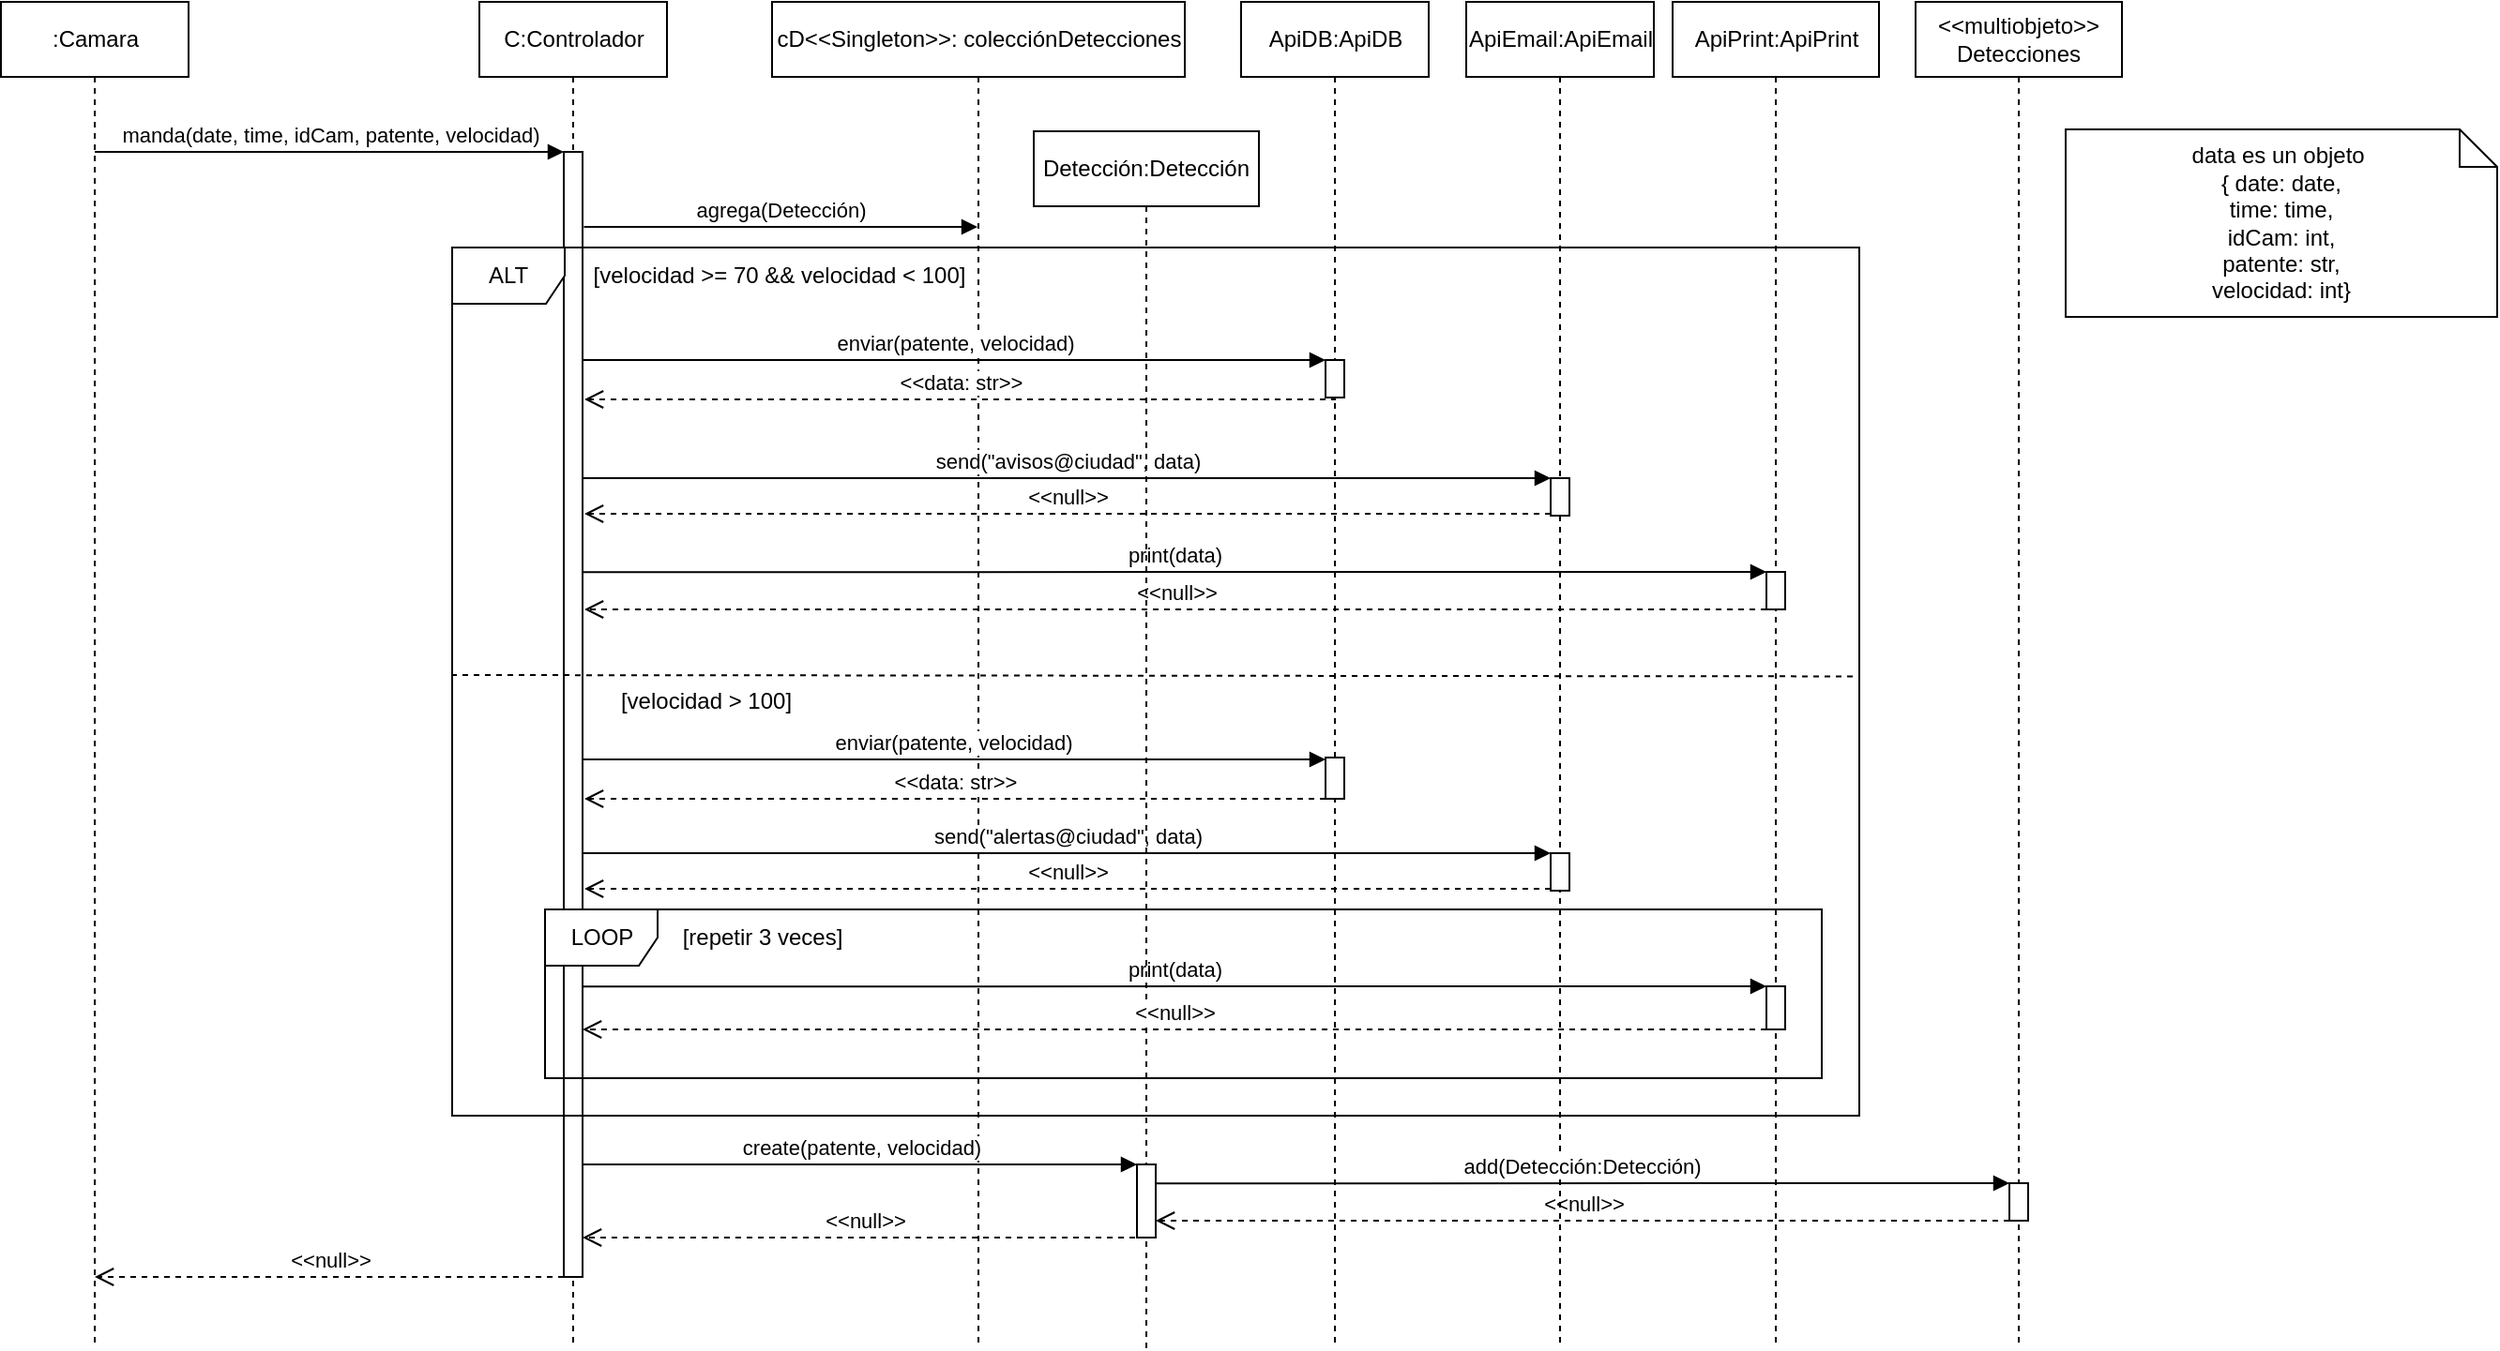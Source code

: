 <mxfile version="22.1.0" type="device">
  <diagram name="Page-1" id="2YBvvXClWsGukQMizWep">
    <mxGraphModel dx="1110" dy="-673" grid="1" gridSize="10" guides="1" tooltips="1" connect="1" arrows="1" fold="1" page="1" pageScale="1" pageWidth="850" pageHeight="1100" math="0" shadow="0">
      <root>
        <mxCell id="0" />
        <mxCell id="1" parent="0" />
        <mxCell id="GiLnQwnksvuaZxbAcod8-1" value=":Camara" style="shape=umlLifeline;perimeter=lifelinePerimeter;whiteSpace=wrap;html=1;container=0;dropTarget=0;collapsible=0;recursiveResize=0;outlineConnect=0;portConstraint=eastwest;newEdgeStyle={&quot;edgeStyle&quot;:&quot;elbowEdgeStyle&quot;,&quot;elbow&quot;:&quot;vertical&quot;,&quot;curved&quot;:0,&quot;rounded&quot;:0};" parent="1" vertex="1">
          <mxGeometry x="59.5" y="1242" width="100" height="718" as="geometry" />
        </mxCell>
        <mxCell id="GiLnQwnksvuaZxbAcod8-2" value="C:Controlador" style="shape=umlLifeline;perimeter=lifelinePerimeter;whiteSpace=wrap;html=1;container=0;dropTarget=0;collapsible=0;recursiveResize=0;outlineConnect=0;portConstraint=eastwest;newEdgeStyle={&quot;edgeStyle&quot;:&quot;elbowEdgeStyle&quot;,&quot;elbow&quot;:&quot;vertical&quot;,&quot;curved&quot;:0,&quot;rounded&quot;:0};" parent="1" vertex="1">
          <mxGeometry x="314.5" y="1242" width="100" height="718" as="geometry" />
        </mxCell>
        <mxCell id="GiLnQwnksvuaZxbAcod8-3" value="" style="html=1;points=[];perimeter=orthogonalPerimeter;outlineConnect=0;targetShapes=umlLifeline;portConstraint=eastwest;newEdgeStyle={&quot;edgeStyle&quot;:&quot;elbowEdgeStyle&quot;,&quot;elbow&quot;:&quot;vertical&quot;,&quot;curved&quot;:0,&quot;rounded&quot;:0};" parent="GiLnQwnksvuaZxbAcod8-2" vertex="1">
          <mxGeometry x="45" y="80" width="10" height="600" as="geometry" />
        </mxCell>
        <mxCell id="GiLnQwnksvuaZxbAcod8-4" value="manda(date, time, idCam, patente, velocidad)" style="html=1;verticalAlign=bottom;endArrow=block;edgeStyle=elbowEdgeStyle;elbow=vertical;curved=0;rounded=0;" parent="1" source="GiLnQwnksvuaZxbAcod8-1" target="GiLnQwnksvuaZxbAcod8-3" edge="1">
          <mxGeometry relative="1" as="geometry">
            <mxPoint x="155.5" y="1322" as="sourcePoint" />
            <Array as="points">
              <mxPoint x="240.5" y="1322" />
            </Array>
          </mxGeometry>
        </mxCell>
        <mxCell id="GiLnQwnksvuaZxbAcod8-5" value="&amp;lt;&amp;lt;null&amp;gt;&amp;gt;" style="html=1;verticalAlign=bottom;endArrow=open;dashed=1;endSize=8;edgeStyle=elbowEdgeStyle;elbow=vertical;curved=0;rounded=0;" parent="1" target="GiLnQwnksvuaZxbAcod8-1" edge="1">
          <mxGeometry relative="1" as="geometry">
            <mxPoint x="150.5" y="1922" as="targetPoint" />
            <Array as="points">
              <mxPoint x="245.5" y="1922" />
            </Array>
            <mxPoint x="359.5" y="1922" as="sourcePoint" />
          </mxGeometry>
        </mxCell>
        <mxCell id="GiLnQwnksvuaZxbAcod8-6" value="cD&amp;lt;&amp;lt;Singleton&amp;gt;&amp;gt;: colecciónDetecciones" style="shape=umlLifeline;perimeter=lifelinePerimeter;whiteSpace=wrap;html=1;container=0;dropTarget=0;collapsible=0;recursiveResize=0;outlineConnect=0;portConstraint=eastwest;newEdgeStyle={&quot;edgeStyle&quot;:&quot;elbowEdgeStyle&quot;,&quot;elbow&quot;:&quot;vertical&quot;,&quot;curved&quot;:0,&quot;rounded&quot;:0};" parent="1" vertex="1">
          <mxGeometry x="470.5" y="1242" width="220" height="718" as="geometry" />
        </mxCell>
        <mxCell id="GiLnQwnksvuaZxbAcod8-8" value="ApiPrint:ApiPrint" style="shape=umlLifeline;perimeter=lifelinePerimeter;whiteSpace=wrap;html=1;container=0;dropTarget=0;collapsible=0;recursiveResize=0;outlineConnect=0;portConstraint=eastwest;newEdgeStyle={&quot;edgeStyle&quot;:&quot;elbowEdgeStyle&quot;,&quot;elbow&quot;:&quot;vertical&quot;,&quot;curved&quot;:0,&quot;rounded&quot;:0};" parent="1" vertex="1">
          <mxGeometry x="950.5" y="1242" width="110" height="718" as="geometry" />
        </mxCell>
        <mxCell id="GiLnQwnksvuaZxbAcod8-9" value="" style="html=1;points=[];perimeter=orthogonalPerimeter;outlineConnect=0;targetShapes=umlLifeline;portConstraint=eastwest;newEdgeStyle={&quot;edgeStyle&quot;:&quot;elbowEdgeStyle&quot;,&quot;elbow&quot;:&quot;vertical&quot;,&quot;curved&quot;:0,&quot;rounded&quot;:0};" parent="GiLnQwnksvuaZxbAcod8-8" vertex="1">
          <mxGeometry x="50" y="525" width="10" height="23" as="geometry" />
        </mxCell>
        <mxCell id="GiLnQwnksvuaZxbAcod8-10" value="enviar(patente, velocidad)" style="html=1;verticalAlign=bottom;endArrow=block;edgeStyle=elbowEdgeStyle;elbow=vertical;curved=0;rounded=0;" parent="1" target="GiLnQwnksvuaZxbAcod8-33" edge="1">
          <mxGeometry relative="1" as="geometry">
            <mxPoint x="369.5" y="1433" as="sourcePoint" />
            <Array as="points">
              <mxPoint x="459.5" y="1433" />
            </Array>
            <mxPoint x="759.5" y="1433" as="targetPoint" />
          </mxGeometry>
        </mxCell>
        <mxCell id="GiLnQwnksvuaZxbAcod8-11" value="&amp;lt;&amp;lt;data: str&amp;gt;&amp;gt;" style="html=1;verticalAlign=bottom;endArrow=open;dashed=1;endSize=8;edgeStyle=elbowEdgeStyle;elbow=vertical;curved=0;rounded=0;" parent="1" source="GiLnQwnksvuaZxbAcod8-33" edge="1">
          <mxGeometry x="0.002" relative="1" as="geometry">
            <mxPoint x="370.5" y="1454" as="targetPoint" />
            <Array as="points">
              <mxPoint x="469.5" y="1454" />
            </Array>
            <mxPoint x="580.5" y="1454" as="sourcePoint" />
            <mxPoint as="offset" />
          </mxGeometry>
        </mxCell>
        <mxCell id="GiLnQwnksvuaZxbAcod8-12" value="[velocidad &amp;gt;= 70 &amp;amp;&amp;amp; velocidad &amp;lt; 100]" style="text;html=1;align=center;verticalAlign=middle;resizable=0;points=[];autosize=1;strokeColor=none;fillColor=none;" parent="1" vertex="1">
          <mxGeometry x="363.5" y="1373" width="220" height="30" as="geometry" />
        </mxCell>
        <mxCell id="GiLnQwnksvuaZxbAcod8-13" value="send(&quot;avisos@ciudad&quot;, data)" style="html=1;verticalAlign=bottom;endArrow=block;edgeStyle=elbowEdgeStyle;elbow=vertical;curved=0;rounded=0;" parent="1" target="GiLnQwnksvuaZxbAcod8-31" edge="1">
          <mxGeometry relative="1" as="geometry">
            <mxPoint x="369.5" y="1496" as="sourcePoint" />
            <Array as="points">
              <mxPoint x="572.5" y="1496" />
            </Array>
            <mxPoint x="880.5" y="1496" as="targetPoint" />
          </mxGeometry>
        </mxCell>
        <mxCell id="GiLnQwnksvuaZxbAcod8-14" value="&amp;lt;&amp;lt;null&amp;gt;&amp;gt;" style="html=1;verticalAlign=bottom;endArrow=open;dashed=1;endSize=8;edgeStyle=elbowEdgeStyle;elbow=vertical;curved=0;rounded=0;" parent="1" source="GiLnQwnksvuaZxbAcod8-31" edge="1">
          <mxGeometry relative="1" as="geometry">
            <mxPoint x="370.5" y="1515" as="targetPoint" />
            <Array as="points">
              <mxPoint x="474.5" y="1515" />
            </Array>
            <mxPoint x="670.5" y="1513" as="sourcePoint" />
          </mxGeometry>
        </mxCell>
        <mxCell id="GiLnQwnksvuaZxbAcod8-15" value="ALT" style="shape=umlFrame;whiteSpace=wrap;html=1;pointerEvents=0;" parent="1" vertex="1">
          <mxGeometry x="300" y="1373" width="750" height="463" as="geometry" />
        </mxCell>
        <mxCell id="GiLnQwnksvuaZxbAcod8-16" value="" style="endArrow=none;dashed=1;html=1;rounded=0;entryX=1;entryY=0.494;entryDx=0;entryDy=0;entryPerimeter=0;" parent="1" target="GiLnQwnksvuaZxbAcod8-15" edge="1">
          <mxGeometry width="50" height="50" relative="1" as="geometry">
            <mxPoint x="299.5" y="1601" as="sourcePoint" />
            <mxPoint x="1030" y="1601" as="targetPoint" />
          </mxGeometry>
        </mxCell>
        <mxCell id="GiLnQwnksvuaZxbAcod8-17" value="&amp;lt;&amp;lt;null&amp;gt;&amp;gt;" style="html=1;verticalAlign=bottom;endArrow=open;dashed=1;endSize=8;edgeStyle=elbowEdgeStyle;elbow=vertical;curved=0;rounded=0;" parent="1" source="GiLnQwnksvuaZxbAcod8-18" edge="1">
          <mxGeometry relative="1" as="geometry">
            <mxPoint x="370.5" y="1566" as="targetPoint" />
            <Array as="points">
              <mxPoint x="475.5" y="1566" />
            </Array>
            <mxPoint x="804.5" y="1564" as="sourcePoint" />
          </mxGeometry>
        </mxCell>
        <mxCell id="GiLnQwnksvuaZxbAcod8-18" value="" style="html=1;points=[];perimeter=orthogonalPerimeter;outlineConnect=0;targetShapes=umlLifeline;portConstraint=eastwest;newEdgeStyle={&quot;edgeStyle&quot;:&quot;elbowEdgeStyle&quot;,&quot;elbow&quot;:&quot;vertical&quot;,&quot;curved&quot;:0,&quot;rounded&quot;:0};" parent="1" vertex="1">
          <mxGeometry x="1000.5" y="1546" width="10" height="20" as="geometry" />
        </mxCell>
        <mxCell id="GiLnQwnksvuaZxbAcod8-19" value="[velocidad &amp;gt; 100]" style="text;html=1;align=center;verticalAlign=middle;resizable=0;points=[];autosize=1;strokeColor=none;fillColor=none;" parent="1" vertex="1">
          <mxGeometry x="379.5" y="1600" width="110" height="30" as="geometry" />
        </mxCell>
        <mxCell id="GiLnQwnksvuaZxbAcod8-20" value="enviar(patente, velocidad)" style="html=1;verticalAlign=bottom;endArrow=block;edgeStyle=elbowEdgeStyle;elbow=vertical;curved=0;rounded=0;" parent="1" target="GiLnQwnksvuaZxbAcod8-34" edge="1">
          <mxGeometry x="-0.002" relative="1" as="geometry">
            <mxPoint x="369.5" y="1646" as="sourcePoint" />
            <Array as="points" />
            <mxPoint x="760.5" y="1646" as="targetPoint" />
            <mxPoint as="offset" />
          </mxGeometry>
        </mxCell>
        <mxCell id="GiLnQwnksvuaZxbAcod8-21" value="&amp;lt;&amp;lt;data: str&amp;gt;&amp;gt;" style="html=1;verticalAlign=bottom;endArrow=open;dashed=1;endSize=8;edgeStyle=elbowEdgeStyle;elbow=vertical;curved=0;rounded=0;" parent="1" source="GiLnQwnksvuaZxbAcod8-34" edge="1">
          <mxGeometry relative="1" as="geometry">
            <mxPoint x="370.5" y="1667" as="targetPoint" />
            <Array as="points">
              <mxPoint x="473.5" y="1667" />
            </Array>
            <mxPoint x="527.5" y="1667" as="sourcePoint" />
          </mxGeometry>
        </mxCell>
        <mxCell id="GiLnQwnksvuaZxbAcod8-22" value="send(&quot;alertas@ciudad&quot;, data)" style="html=1;verticalAlign=bottom;endArrow=block;edgeStyle=elbowEdgeStyle;elbow=vertical;curved=0;rounded=0;" parent="1" target="GiLnQwnksvuaZxbAcod8-30" edge="1">
          <mxGeometry relative="1" as="geometry">
            <mxPoint x="369.5" y="1696" as="sourcePoint" />
            <Array as="points">
              <mxPoint x="576.5" y="1696" />
            </Array>
            <mxPoint x="880.5" y="1696" as="targetPoint" />
          </mxGeometry>
        </mxCell>
        <mxCell id="GiLnQwnksvuaZxbAcod8-23" value="&amp;lt;&amp;lt;null&amp;gt;&amp;gt;" style="html=1;verticalAlign=bottom;endArrow=open;dashed=1;endSize=8;edgeStyle=elbowEdgeStyle;elbow=vertical;curved=0;rounded=0;" parent="1" source="GiLnQwnksvuaZxbAcod8-30" edge="1">
          <mxGeometry relative="1" as="geometry">
            <mxPoint x="370.5" y="1715" as="targetPoint" />
            <Array as="points">
              <mxPoint x="689.5" y="1715" />
            </Array>
            <mxPoint x="670.5" y="1713" as="sourcePoint" />
          </mxGeometry>
        </mxCell>
        <mxCell id="GiLnQwnksvuaZxbAcod8-24" value="print(data)" style="html=1;verticalAlign=bottom;endArrow=block;edgeStyle=elbowEdgeStyle;elbow=vertical;curved=0;rounded=0;" parent="1" target="GiLnQwnksvuaZxbAcod8-9" edge="1">
          <mxGeometry relative="1" as="geometry">
            <mxPoint x="369.5" y="1767.101" as="sourcePoint" />
            <Array as="points">
              <mxPoint x="365.5" y="1767" />
            </Array>
            <mxPoint x="995.5" y="1767" as="targetPoint" />
          </mxGeometry>
        </mxCell>
        <mxCell id="GiLnQwnksvuaZxbAcod8-25" value="&amp;lt;&amp;lt;null&amp;gt;&amp;gt;" style="html=1;verticalAlign=bottom;endArrow=open;dashed=1;endSize=8;edgeStyle=elbowEdgeStyle;elbow=vertical;curved=0;rounded=0;" parent="1" source="mJHFNkixjHtdztOzqsIT-5" target="IbUuzjpu_abQETOAh3Pg-3" edge="1">
          <mxGeometry relative="1" as="geometry">
            <mxPoint x="610" y="1892" as="targetPoint" />
            <Array as="points">
              <mxPoint x="848.5" y="1892" />
            </Array>
            <mxPoint x="1100" y="1892" as="sourcePoint" />
          </mxGeometry>
        </mxCell>
        <mxCell id="GiLnQwnksvuaZxbAcod8-26" value="print(data)" style="html=1;verticalAlign=bottom;endArrow=block;edgeStyle=elbowEdgeStyle;elbow=vertical;curved=0;rounded=0;" parent="1" target="GiLnQwnksvuaZxbAcod8-18" edge="1">
          <mxGeometry relative="1" as="geometry">
            <mxPoint x="369.5" y="1546.101" as="sourcePoint" />
            <Array as="points" />
            <mxPoint x="995.5" y="1546" as="targetPoint" />
          </mxGeometry>
        </mxCell>
        <mxCell id="GiLnQwnksvuaZxbAcod8-27" value="LOOP" style="shape=umlFrame;whiteSpace=wrap;html=1;pointerEvents=0;" parent="1" vertex="1">
          <mxGeometry x="349.5" y="1726" width="680.5" height="90" as="geometry" />
        </mxCell>
        <mxCell id="GiLnQwnksvuaZxbAcod8-28" value="[repetir 3 veces]" style="text;html=1;align=center;verticalAlign=middle;resizable=0;points=[];autosize=1;strokeColor=none;fillColor=none;" parent="1" vertex="1">
          <mxGeometry x="409.5" y="1726" width="110" height="30" as="geometry" />
        </mxCell>
        <mxCell id="GiLnQwnksvuaZxbAcod8-29" value="ApiEmail:ApiEmail" style="shape=umlLifeline;perimeter=lifelinePerimeter;whiteSpace=wrap;html=1;container=0;dropTarget=0;collapsible=0;recursiveResize=0;outlineConnect=0;portConstraint=eastwest;newEdgeStyle={&quot;edgeStyle&quot;:&quot;elbowEdgeStyle&quot;,&quot;elbow&quot;:&quot;vertical&quot;,&quot;curved&quot;:0,&quot;rounded&quot;:0};" parent="1" vertex="1">
          <mxGeometry x="840.5" y="1242" width="100" height="718" as="geometry" />
        </mxCell>
        <mxCell id="GiLnQwnksvuaZxbAcod8-30" value="" style="html=1;points=[];perimeter=orthogonalPerimeter;outlineConnect=0;targetShapes=umlLifeline;portConstraint=eastwest;newEdgeStyle={&quot;edgeStyle&quot;:&quot;elbowEdgeStyle&quot;,&quot;elbow&quot;:&quot;vertical&quot;,&quot;curved&quot;:0,&quot;rounded&quot;:0};" parent="GiLnQwnksvuaZxbAcod8-29" vertex="1">
          <mxGeometry x="45" y="454" width="10" height="20" as="geometry" />
        </mxCell>
        <mxCell id="GiLnQwnksvuaZxbAcod8-31" value="" style="html=1;points=[];perimeter=orthogonalPerimeter;outlineConnect=0;targetShapes=umlLifeline;portConstraint=eastwest;newEdgeStyle={&quot;edgeStyle&quot;:&quot;elbowEdgeStyle&quot;,&quot;elbow&quot;:&quot;vertical&quot;,&quot;curved&quot;:0,&quot;rounded&quot;:0};" parent="GiLnQwnksvuaZxbAcod8-29" vertex="1">
          <mxGeometry x="45" y="254" width="10" height="20" as="geometry" />
        </mxCell>
        <mxCell id="GiLnQwnksvuaZxbAcod8-32" value="ApiDB:ApiDB" style="shape=umlLifeline;perimeter=lifelinePerimeter;whiteSpace=wrap;html=1;container=0;dropTarget=0;collapsible=0;recursiveResize=0;outlineConnect=0;portConstraint=eastwest;newEdgeStyle={&quot;edgeStyle&quot;:&quot;elbowEdgeStyle&quot;,&quot;elbow&quot;:&quot;vertical&quot;,&quot;curved&quot;:0,&quot;rounded&quot;:0};" parent="1" vertex="1">
          <mxGeometry x="720.5" y="1242" width="100" height="718" as="geometry" />
        </mxCell>
        <mxCell id="GiLnQwnksvuaZxbAcod8-33" value="" style="html=1;points=[];perimeter=orthogonalPerimeter;outlineConnect=0;targetShapes=umlLifeline;portConstraint=eastwest;newEdgeStyle={&quot;edgeStyle&quot;:&quot;elbowEdgeStyle&quot;,&quot;elbow&quot;:&quot;vertical&quot;,&quot;curved&quot;:0,&quot;rounded&quot;:0};" parent="GiLnQwnksvuaZxbAcod8-32" vertex="1">
          <mxGeometry x="45" y="191" width="10" height="20" as="geometry" />
        </mxCell>
        <mxCell id="GiLnQwnksvuaZxbAcod8-34" value="" style="html=1;points=[];perimeter=orthogonalPerimeter;outlineConnect=0;targetShapes=umlLifeline;portConstraint=eastwest;newEdgeStyle={&quot;edgeStyle&quot;:&quot;elbowEdgeStyle&quot;,&quot;elbow&quot;:&quot;vertical&quot;,&quot;curved&quot;:0,&quot;rounded&quot;:0};" parent="GiLnQwnksvuaZxbAcod8-32" vertex="1">
          <mxGeometry x="45" y="403" width="10" height="22" as="geometry" />
        </mxCell>
        <mxCell id="GiLnQwnksvuaZxbAcod8-37" value="data es un objeto&amp;nbsp;&lt;br&gt;{ date: date,&lt;br&gt;time: time,&lt;br&gt;idCam: int,&lt;br&gt;patente: str,&lt;br&gt;velocidad: int}" style="shape=note;size=20;whiteSpace=wrap;html=1;" parent="1" vertex="1">
          <mxGeometry x="1160" y="1310" width="230" height="100" as="geometry" />
        </mxCell>
        <mxCell id="GiLnQwnksvuaZxbAcod8-40" value="Detección:Detección" style="shape=umlLifeline;perimeter=lifelinePerimeter;whiteSpace=wrap;html=1;container=0;dropTarget=0;collapsible=0;recursiveResize=0;outlineConnect=0;portConstraint=eastwest;newEdgeStyle={&quot;edgeStyle&quot;:&quot;elbowEdgeStyle&quot;,&quot;elbow&quot;:&quot;vertical&quot;,&quot;curved&quot;:0,&quot;rounded&quot;:0};" parent="1" vertex="1">
          <mxGeometry x="610" y="1311" width="120" height="649" as="geometry" />
        </mxCell>
        <mxCell id="IbUuzjpu_abQETOAh3Pg-3" value="" style="html=1;points=[];perimeter=orthogonalPerimeter;outlineConnect=0;targetShapes=umlLifeline;portConstraint=eastwest;newEdgeStyle={&quot;edgeStyle&quot;:&quot;elbowEdgeStyle&quot;,&quot;elbow&quot;:&quot;vertical&quot;,&quot;curved&quot;:0,&quot;rounded&quot;:0};" vertex="1" parent="GiLnQwnksvuaZxbAcod8-40">
          <mxGeometry x="55" y="551" width="10" height="39" as="geometry" />
        </mxCell>
        <mxCell id="GiLnQwnksvuaZxbAcod8-43" value="agrega(Detección)" style="html=1;verticalAlign=bottom;endArrow=block;edgeStyle=elbowEdgeStyle;elbow=vertical;curved=0;rounded=0;" parent="1" edge="1">
          <mxGeometry relative="1" as="geometry">
            <mxPoint x="370.25" y="1362" as="sourcePoint" />
            <Array as="points">
              <mxPoint x="460.25" y="1362" />
            </Array>
            <mxPoint x="580" y="1362" as="targetPoint" />
          </mxGeometry>
        </mxCell>
        <mxCell id="mJHFNkixjHtdztOzqsIT-1" value="&amp;lt;&amp;lt;multiobjeto&amp;gt;&amp;gt;&lt;br&gt;Detecciones" style="shape=umlLifeline;perimeter=lifelinePerimeter;whiteSpace=wrap;html=1;container=0;dropTarget=0;collapsible=0;recursiveResize=0;outlineConnect=0;portConstraint=eastwest;newEdgeStyle={&quot;edgeStyle&quot;:&quot;elbowEdgeStyle&quot;,&quot;elbow&quot;:&quot;vertical&quot;,&quot;curved&quot;:0,&quot;rounded&quot;:0};" parent="1" vertex="1">
          <mxGeometry x="1080" y="1242" width="110" height="718" as="geometry" />
        </mxCell>
        <mxCell id="mJHFNkixjHtdztOzqsIT-5" value="" style="html=1;points=[];perimeter=orthogonalPerimeter;outlineConnect=0;targetShapes=umlLifeline;portConstraint=eastwest;newEdgeStyle={&quot;edgeStyle&quot;:&quot;elbowEdgeStyle&quot;,&quot;elbow&quot;:&quot;vertical&quot;,&quot;curved&quot;:0,&quot;rounded&quot;:0};" parent="mJHFNkixjHtdztOzqsIT-1" vertex="1">
          <mxGeometry x="50" y="630" width="10" height="20" as="geometry" />
        </mxCell>
        <mxCell id="mJHFNkixjHtdztOzqsIT-4" value="add(Detección:Detección)" style="html=1;verticalAlign=bottom;endArrow=block;edgeStyle=elbowEdgeStyle;elbow=vertical;curved=0;rounded=0;" parent="1" target="mJHFNkixjHtdztOzqsIT-5" edge="1">
          <mxGeometry relative="1" as="geometry">
            <mxPoint x="675" y="1872.101" as="sourcePoint" />
            <Array as="points">
              <mxPoint x="671" y="1872" />
            </Array>
            <mxPoint x="1140" y="1872" as="targetPoint" />
          </mxGeometry>
        </mxCell>
        <mxCell id="p28sZxBvkW5bqyNGPcI4-3" value="&amp;lt;&amp;lt;null&amp;gt;&amp;gt;" style="html=1;verticalAlign=bottom;endArrow=open;dashed=1;endSize=8;edgeStyle=elbowEdgeStyle;elbow=vertical;curved=0;rounded=0;" parent="1" source="GiLnQwnksvuaZxbAcod8-9" target="GiLnQwnksvuaZxbAcod8-3" edge="1">
          <mxGeometry relative="1" as="geometry">
            <mxPoint x="470.5" y="1790" as="targetPoint" />
            <Array as="points">
              <mxPoint x="699" y="1790" />
            </Array>
            <mxPoint x="980.5" y="1790" as="sourcePoint" />
          </mxGeometry>
        </mxCell>
        <mxCell id="IbUuzjpu_abQETOAh3Pg-6" value="create(patente, velocidad)" style="html=1;verticalAlign=bottom;endArrow=block;edgeStyle=elbowEdgeStyle;elbow=vertical;curved=0;rounded=0;" edge="1" parent="1" target="IbUuzjpu_abQETOAh3Pg-3">
          <mxGeometry relative="1" as="geometry">
            <mxPoint x="369.5" y="1862" as="sourcePoint" />
            <Array as="points">
              <mxPoint x="459.5" y="1862" />
            </Array>
            <mxPoint x="615" y="1862" as="targetPoint" />
          </mxGeometry>
        </mxCell>
        <mxCell id="IbUuzjpu_abQETOAh3Pg-7" value="&amp;lt;&amp;lt;null&amp;gt;&amp;gt;" style="html=1;verticalAlign=bottom;endArrow=open;dashed=1;endSize=8;edgeStyle=elbowEdgeStyle;elbow=vertical;curved=0;rounded=0;" edge="1" parent="1">
          <mxGeometry relative="1" as="geometry">
            <mxPoint x="369.5" y="1901" as="targetPoint" />
            <Array as="points">
              <mxPoint x="603.5" y="1901" />
            </Array>
            <mxPoint x="670" y="1901" as="sourcePoint" />
          </mxGeometry>
        </mxCell>
      </root>
    </mxGraphModel>
  </diagram>
</mxfile>
